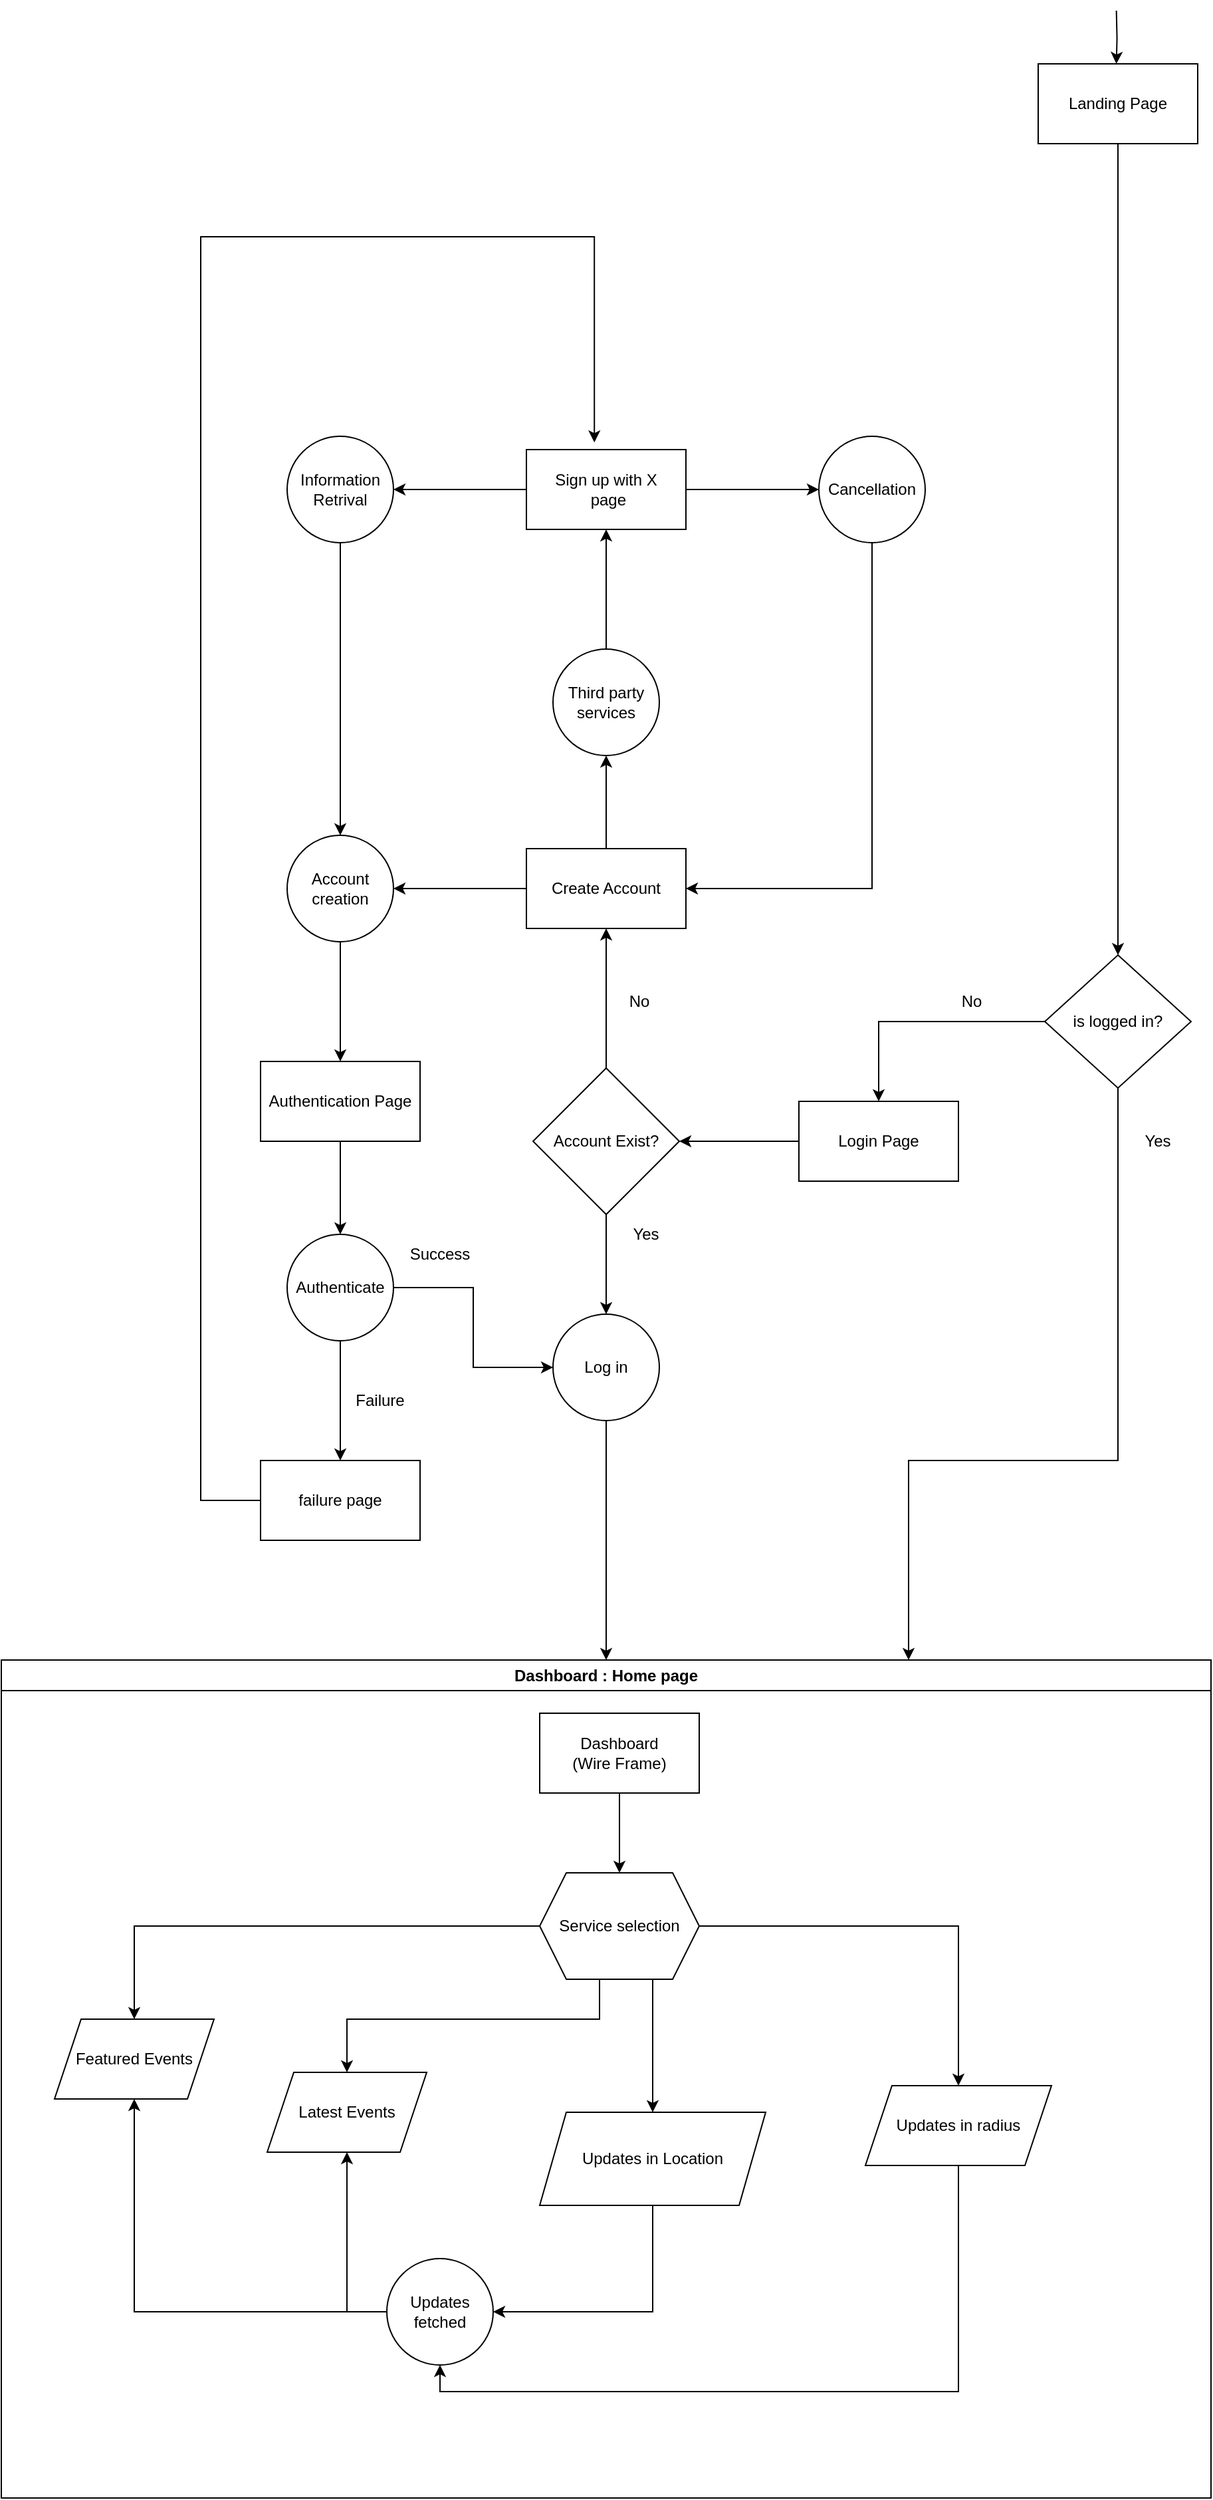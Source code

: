 <mxfile version="21.6.8" type="device">
  <diagram id="C5RBs43oDa-KdzZeNtuy" name="Page-1">
    <mxGraphModel dx="2442" dy="2124" grid="1" gridSize="10" guides="1" tooltips="1" connect="1" arrows="1" fold="1" page="1" pageScale="1" pageWidth="827" pageHeight="1169" background="none" math="0" shadow="0">
      <root>
        <mxCell id="WIyWlLk6GJQsqaUBKTNV-0" />
        <mxCell id="WIyWlLk6GJQsqaUBKTNV-1" parent="WIyWlLk6GJQsqaUBKTNV-0" />
        <mxCell id="6TVAX0fbJn5HLJftzAtB-53" style="edgeStyle=orthogonalEdgeStyle;rounded=0;orthogonalLoop=1;jettySize=auto;html=1;" edge="1" parent="WIyWlLk6GJQsqaUBKTNV-1" source="6TVAX0fbJn5HLJftzAtB-0" target="6TVAX0fbJn5HLJftzAtB-1">
          <mxGeometry relative="1" as="geometry" />
        </mxCell>
        <mxCell id="6TVAX0fbJn5HLJftzAtB-0" value="Landing Page" style="rounded=0;whiteSpace=wrap;html=1;" vertex="1" parent="WIyWlLk6GJQsqaUBKTNV-1">
          <mxGeometry x="350" y="-510" width="120" height="60" as="geometry" />
        </mxCell>
        <mxCell id="6TVAX0fbJn5HLJftzAtB-4" value="" style="edgeStyle=orthogonalEdgeStyle;rounded=0;orthogonalLoop=1;jettySize=auto;html=1;" edge="1" parent="WIyWlLk6GJQsqaUBKTNV-1" source="6TVAX0fbJn5HLJftzAtB-1" target="6TVAX0fbJn5HLJftzAtB-3">
          <mxGeometry relative="1" as="geometry" />
        </mxCell>
        <mxCell id="6TVAX0fbJn5HLJftzAtB-45" value="" style="edgeStyle=orthogonalEdgeStyle;rounded=0;orthogonalLoop=1;jettySize=auto;html=1;entryX=0.75;entryY=0;entryDx=0;entryDy=0;exitX=0.5;exitY=1;exitDx=0;exitDy=0;" edge="1" parent="WIyWlLk6GJQsqaUBKTNV-1" source="6TVAX0fbJn5HLJftzAtB-1" target="6TVAX0fbJn5HLJftzAtB-63">
          <mxGeometry relative="1" as="geometry">
            <mxPoint x="410" y="270" as="sourcePoint" />
            <mxPoint x="480" y="807.5" as="targetPoint" />
            <Array as="points">
              <mxPoint x="410" y="540" />
              <mxPoint x="252" y="540" />
            </Array>
          </mxGeometry>
        </mxCell>
        <mxCell id="6TVAX0fbJn5HLJftzAtB-1" value="is logged in?" style="rhombus;whiteSpace=wrap;html=1;rounded=0;" vertex="1" parent="WIyWlLk6GJQsqaUBKTNV-1">
          <mxGeometry x="355" y="160" width="110" height="100" as="geometry" />
        </mxCell>
        <mxCell id="6TVAX0fbJn5HLJftzAtB-6" value="" style="edgeStyle=orthogonalEdgeStyle;rounded=0;orthogonalLoop=1;jettySize=auto;html=1;" edge="1" parent="WIyWlLk6GJQsqaUBKTNV-1" source="6TVAX0fbJn5HLJftzAtB-3" target="6TVAX0fbJn5HLJftzAtB-5">
          <mxGeometry relative="1" as="geometry" />
        </mxCell>
        <mxCell id="6TVAX0fbJn5HLJftzAtB-3" value="Login Page" style="whiteSpace=wrap;html=1;rounded=0;" vertex="1" parent="WIyWlLk6GJQsqaUBKTNV-1">
          <mxGeometry x="170" y="270" width="120" height="60" as="geometry" />
        </mxCell>
        <mxCell id="6TVAX0fbJn5HLJftzAtB-10" value="" style="edgeStyle=orthogonalEdgeStyle;rounded=0;orthogonalLoop=1;jettySize=auto;html=1;" edge="1" parent="WIyWlLk6GJQsqaUBKTNV-1" source="6TVAX0fbJn5HLJftzAtB-5" target="6TVAX0fbJn5HLJftzAtB-9">
          <mxGeometry relative="1" as="geometry" />
        </mxCell>
        <mxCell id="6TVAX0fbJn5HLJftzAtB-18" value="" style="edgeStyle=orthogonalEdgeStyle;rounded=0;orthogonalLoop=1;jettySize=auto;html=1;" edge="1" parent="WIyWlLk6GJQsqaUBKTNV-1" source="6TVAX0fbJn5HLJftzAtB-5" target="6TVAX0fbJn5HLJftzAtB-17">
          <mxGeometry relative="1" as="geometry" />
        </mxCell>
        <mxCell id="6TVAX0fbJn5HLJftzAtB-5" value="Account Exist?" style="rhombus;whiteSpace=wrap;html=1;rounded=0;" vertex="1" parent="WIyWlLk6GJQsqaUBKTNV-1">
          <mxGeometry x="-30" y="245" width="110" height="110" as="geometry" />
        </mxCell>
        <mxCell id="6TVAX0fbJn5HLJftzAtB-12" value="" style="edgeStyle=orthogonalEdgeStyle;rounded=0;orthogonalLoop=1;jettySize=auto;html=1;entryX=0.5;entryY=0;entryDx=0;entryDy=0;" edge="1" parent="WIyWlLk6GJQsqaUBKTNV-1" source="6TVAX0fbJn5HLJftzAtB-9" target="6TVAX0fbJn5HLJftzAtB-63">
          <mxGeometry relative="1" as="geometry">
            <Array as="points">
              <mxPoint x="25" y="630" />
              <mxPoint x="25" y="630" />
            </Array>
          </mxGeometry>
        </mxCell>
        <mxCell id="6TVAX0fbJn5HLJftzAtB-9" value="Log in" style="ellipse;whiteSpace=wrap;html=1;rounded=0;" vertex="1" parent="WIyWlLk6GJQsqaUBKTNV-1">
          <mxGeometry x="-15" y="430" width="80" height="80" as="geometry" />
        </mxCell>
        <mxCell id="6TVAX0fbJn5HLJftzAtB-13" value="No" style="text;html=1;strokeColor=none;fillColor=none;align=center;verticalAlign=middle;whiteSpace=wrap;rounded=0;" vertex="1" parent="WIyWlLk6GJQsqaUBKTNV-1">
          <mxGeometry x="270" y="180" width="60" height="30" as="geometry" />
        </mxCell>
        <mxCell id="6TVAX0fbJn5HLJftzAtB-14" value="" style="edgeStyle=orthogonalEdgeStyle;rounded=0;orthogonalLoop=1;jettySize=auto;html=1;" edge="1" parent="WIyWlLk6GJQsqaUBKTNV-1">
          <mxGeometry relative="1" as="geometry">
            <mxPoint x="408.82" y="-550" as="sourcePoint" />
            <mxPoint x="408.82" y="-510" as="targetPoint" />
          </mxGeometry>
        </mxCell>
        <mxCell id="6TVAX0fbJn5HLJftzAtB-15" value="No" style="text;html=1;strokeColor=none;fillColor=none;align=center;verticalAlign=middle;whiteSpace=wrap;rounded=0;" vertex="1" parent="WIyWlLk6GJQsqaUBKTNV-1">
          <mxGeometry x="20" y="180" width="60" height="30" as="geometry" />
        </mxCell>
        <mxCell id="6TVAX0fbJn5HLJftzAtB-20" value="" style="edgeStyle=orthogonalEdgeStyle;rounded=0;orthogonalLoop=1;jettySize=auto;html=1;" edge="1" parent="WIyWlLk6GJQsqaUBKTNV-1" source="6TVAX0fbJn5HLJftzAtB-17" target="6TVAX0fbJn5HLJftzAtB-19">
          <mxGeometry relative="1" as="geometry" />
        </mxCell>
        <mxCell id="6TVAX0fbJn5HLJftzAtB-27" value="" style="edgeStyle=orthogonalEdgeStyle;rounded=0;orthogonalLoop=1;jettySize=auto;html=1;" edge="1" parent="WIyWlLk6GJQsqaUBKTNV-1" source="6TVAX0fbJn5HLJftzAtB-17" target="6TVAX0fbJn5HLJftzAtB-26">
          <mxGeometry relative="1" as="geometry" />
        </mxCell>
        <mxCell id="6TVAX0fbJn5HLJftzAtB-17" value="Create Account" style="whiteSpace=wrap;html=1;rounded=0;" vertex="1" parent="WIyWlLk6GJQsqaUBKTNV-1">
          <mxGeometry x="-35" y="80" width="120" height="60" as="geometry" />
        </mxCell>
        <mxCell id="6TVAX0fbJn5HLJftzAtB-22" value="" style="edgeStyle=orthogonalEdgeStyle;rounded=0;orthogonalLoop=1;jettySize=auto;html=1;" edge="1" parent="WIyWlLk6GJQsqaUBKTNV-1" source="6TVAX0fbJn5HLJftzAtB-19" target="6TVAX0fbJn5HLJftzAtB-21">
          <mxGeometry relative="1" as="geometry" />
        </mxCell>
        <mxCell id="6TVAX0fbJn5HLJftzAtB-19" value="Account creation" style="ellipse;whiteSpace=wrap;html=1;rounded=0;" vertex="1" parent="WIyWlLk6GJQsqaUBKTNV-1">
          <mxGeometry x="-215" y="70" width="80" height="80" as="geometry" />
        </mxCell>
        <mxCell id="6TVAX0fbJn5HLJftzAtB-24" value="" style="edgeStyle=orthogonalEdgeStyle;rounded=0;orthogonalLoop=1;jettySize=auto;html=1;" edge="1" parent="WIyWlLk6GJQsqaUBKTNV-1" source="6TVAX0fbJn5HLJftzAtB-21" target="6TVAX0fbJn5HLJftzAtB-23">
          <mxGeometry relative="1" as="geometry" />
        </mxCell>
        <mxCell id="6TVAX0fbJn5HLJftzAtB-21" value="Authentication Page" style="whiteSpace=wrap;html=1;rounded=0;" vertex="1" parent="WIyWlLk6GJQsqaUBKTNV-1">
          <mxGeometry x="-235" y="240" width="120" height="60" as="geometry" />
        </mxCell>
        <mxCell id="6TVAX0fbJn5HLJftzAtB-25" style="edgeStyle=orthogonalEdgeStyle;rounded=0;orthogonalLoop=1;jettySize=auto;html=1;exitX=1;exitY=0.5;exitDx=0;exitDy=0;" edge="1" parent="WIyWlLk6GJQsqaUBKTNV-1" source="6TVAX0fbJn5HLJftzAtB-23" target="6TVAX0fbJn5HLJftzAtB-9">
          <mxGeometry relative="1" as="geometry" />
        </mxCell>
        <mxCell id="6TVAX0fbJn5HLJftzAtB-35" value="" style="edgeStyle=orthogonalEdgeStyle;rounded=0;orthogonalLoop=1;jettySize=auto;html=1;" edge="1" parent="WIyWlLk6GJQsqaUBKTNV-1" source="6TVAX0fbJn5HLJftzAtB-23" target="6TVAX0fbJn5HLJftzAtB-34">
          <mxGeometry relative="1" as="geometry" />
        </mxCell>
        <mxCell id="6TVAX0fbJn5HLJftzAtB-23" value="Authenticate" style="ellipse;whiteSpace=wrap;html=1;rounded=0;" vertex="1" parent="WIyWlLk6GJQsqaUBKTNV-1">
          <mxGeometry x="-215" y="370" width="80" height="80" as="geometry" />
        </mxCell>
        <mxCell id="6TVAX0fbJn5HLJftzAtB-29" value="" style="edgeStyle=orthogonalEdgeStyle;rounded=0;orthogonalLoop=1;jettySize=auto;html=1;" edge="1" parent="WIyWlLk6GJQsqaUBKTNV-1" source="6TVAX0fbJn5HLJftzAtB-26" target="6TVAX0fbJn5HLJftzAtB-28">
          <mxGeometry relative="1" as="geometry" />
        </mxCell>
        <mxCell id="6TVAX0fbJn5HLJftzAtB-26" value="Third party services" style="ellipse;whiteSpace=wrap;html=1;rounded=0;" vertex="1" parent="WIyWlLk6GJQsqaUBKTNV-1">
          <mxGeometry x="-15" y="-70" width="80" height="80" as="geometry" />
        </mxCell>
        <mxCell id="6TVAX0fbJn5HLJftzAtB-31" value="" style="edgeStyle=orthogonalEdgeStyle;rounded=0;orthogonalLoop=1;jettySize=auto;html=1;" edge="1" parent="WIyWlLk6GJQsqaUBKTNV-1" source="6TVAX0fbJn5HLJftzAtB-28" target="6TVAX0fbJn5HLJftzAtB-30">
          <mxGeometry relative="1" as="geometry" />
        </mxCell>
        <mxCell id="6TVAX0fbJn5HLJftzAtB-39" style="edgeStyle=orthogonalEdgeStyle;rounded=0;orthogonalLoop=1;jettySize=auto;html=1;exitX=0.5;exitY=0;exitDx=0;exitDy=0;entryX=0.5;entryY=0;entryDx=0;entryDy=0;" edge="1" parent="WIyWlLk6GJQsqaUBKTNV-1" source="6TVAX0fbJn5HLJftzAtB-28" target="6TVAX0fbJn5HLJftzAtB-28">
          <mxGeometry relative="1" as="geometry">
            <mxPoint x="25.059" y="-280" as="targetPoint" />
          </mxGeometry>
        </mxCell>
        <mxCell id="6TVAX0fbJn5HLJftzAtB-41" value="" style="edgeStyle=orthogonalEdgeStyle;rounded=0;orthogonalLoop=1;jettySize=auto;html=1;" edge="1" parent="WIyWlLk6GJQsqaUBKTNV-1" source="6TVAX0fbJn5HLJftzAtB-28" target="6TVAX0fbJn5HLJftzAtB-40">
          <mxGeometry relative="1" as="geometry" />
        </mxCell>
        <mxCell id="6TVAX0fbJn5HLJftzAtB-28" value="Sign up with X&lt;br&gt;&amp;nbsp;page" style="whiteSpace=wrap;html=1;rounded=0;" vertex="1" parent="WIyWlLk6GJQsqaUBKTNV-1">
          <mxGeometry x="-35" y="-220" width="120" height="60" as="geometry" />
        </mxCell>
        <mxCell id="6TVAX0fbJn5HLJftzAtB-32" style="edgeStyle=orthogonalEdgeStyle;rounded=0;orthogonalLoop=1;jettySize=auto;html=1;entryX=0.5;entryY=0;entryDx=0;entryDy=0;" edge="1" parent="WIyWlLk6GJQsqaUBKTNV-1" source="6TVAX0fbJn5HLJftzAtB-30" target="6TVAX0fbJn5HLJftzAtB-19">
          <mxGeometry relative="1" as="geometry" />
        </mxCell>
        <mxCell id="6TVAX0fbJn5HLJftzAtB-30" value="Information&lt;br&gt;Retrival" style="ellipse;whiteSpace=wrap;html=1;rounded=0;" vertex="1" parent="WIyWlLk6GJQsqaUBKTNV-1">
          <mxGeometry x="-215" y="-230" width="80" height="80" as="geometry" />
        </mxCell>
        <mxCell id="6TVAX0fbJn5HLJftzAtB-33" value="Success" style="text;html=1;strokeColor=none;fillColor=none;align=center;verticalAlign=middle;whiteSpace=wrap;rounded=0;" vertex="1" parent="WIyWlLk6GJQsqaUBKTNV-1">
          <mxGeometry x="-130" y="370" width="60" height="30" as="geometry" />
        </mxCell>
        <mxCell id="6TVAX0fbJn5HLJftzAtB-36" style="edgeStyle=orthogonalEdgeStyle;rounded=0;orthogonalLoop=1;jettySize=auto;html=1;entryX=0.426;entryY=-0.09;entryDx=0;entryDy=0;entryPerimeter=0;" edge="1" parent="WIyWlLk6GJQsqaUBKTNV-1" source="6TVAX0fbJn5HLJftzAtB-34" target="6TVAX0fbJn5HLJftzAtB-28">
          <mxGeometry relative="1" as="geometry">
            <mxPoint x="30" y="-300" as="targetPoint" />
            <Array as="points">
              <mxPoint x="-280" y="570" />
              <mxPoint x="-280" y="-380" />
              <mxPoint x="16" y="-380" />
            </Array>
          </mxGeometry>
        </mxCell>
        <mxCell id="6TVAX0fbJn5HLJftzAtB-34" value="failure page" style="whiteSpace=wrap;html=1;rounded=0;" vertex="1" parent="WIyWlLk6GJQsqaUBKTNV-1">
          <mxGeometry x="-235" y="540" width="120" height="60" as="geometry" />
        </mxCell>
        <mxCell id="6TVAX0fbJn5HLJftzAtB-42" style="edgeStyle=orthogonalEdgeStyle;rounded=0;orthogonalLoop=1;jettySize=auto;html=1;entryX=1;entryY=0.5;entryDx=0;entryDy=0;" edge="1" parent="WIyWlLk6GJQsqaUBKTNV-1" source="6TVAX0fbJn5HLJftzAtB-40" target="6TVAX0fbJn5HLJftzAtB-17">
          <mxGeometry relative="1" as="geometry">
            <Array as="points">
              <mxPoint x="225" y="110" />
            </Array>
          </mxGeometry>
        </mxCell>
        <mxCell id="6TVAX0fbJn5HLJftzAtB-40" value="Cancellation" style="ellipse;whiteSpace=wrap;html=1;rounded=0;" vertex="1" parent="WIyWlLk6GJQsqaUBKTNV-1">
          <mxGeometry x="185" y="-230" width="80" height="80" as="geometry" />
        </mxCell>
        <mxCell id="6TVAX0fbJn5HLJftzAtB-43" value="Failure" style="text;html=1;strokeColor=none;fillColor=none;align=center;verticalAlign=middle;whiteSpace=wrap;rounded=0;" vertex="1" parent="WIyWlLk6GJQsqaUBKTNV-1">
          <mxGeometry x="-175" y="480" width="60" height="30" as="geometry" />
        </mxCell>
        <mxCell id="6TVAX0fbJn5HLJftzAtB-46" value="Yes" style="text;html=1;strokeColor=none;fillColor=none;align=center;verticalAlign=middle;whiteSpace=wrap;rounded=0;" vertex="1" parent="WIyWlLk6GJQsqaUBKTNV-1">
          <mxGeometry x="410" y="285" width="60" height="30" as="geometry" />
        </mxCell>
        <mxCell id="6TVAX0fbJn5HLJftzAtB-47" value="Yes" style="text;html=1;strokeColor=none;fillColor=none;align=center;verticalAlign=middle;whiteSpace=wrap;rounded=0;" vertex="1" parent="WIyWlLk6GJQsqaUBKTNV-1">
          <mxGeometry x="25" y="355" width="60" height="30" as="geometry" />
        </mxCell>
        <mxCell id="6TVAX0fbJn5HLJftzAtB-63" value="Dashboard : Home page" style="swimlane;whiteSpace=wrap;html=1;" vertex="1" parent="WIyWlLk6GJQsqaUBKTNV-1">
          <mxGeometry x="-430" y="690" width="910" height="630" as="geometry" />
        </mxCell>
        <mxCell id="6TVAX0fbJn5HLJftzAtB-55" value="" style="edgeStyle=orthogonalEdgeStyle;rounded=0;orthogonalLoop=1;jettySize=auto;html=1;entryX=0.5;entryY=0;entryDx=0;entryDy=0;" edge="1" parent="6TVAX0fbJn5HLJftzAtB-63" source="6TVAX0fbJn5HLJftzAtB-11" target="6TVAX0fbJn5HLJftzAtB-56">
          <mxGeometry relative="1" as="geometry">
            <mxPoint x="465" y="140" as="targetPoint" />
          </mxGeometry>
        </mxCell>
        <mxCell id="6TVAX0fbJn5HLJftzAtB-59" style="edgeStyle=orthogonalEdgeStyle;rounded=0;orthogonalLoop=1;jettySize=auto;html=1;exitX=0.375;exitY=1;exitDx=0;exitDy=0;entryX=0.5;entryY=0;entryDx=0;entryDy=0;" edge="1" parent="6TVAX0fbJn5HLJftzAtB-63" source="6TVAX0fbJn5HLJftzAtB-56" target="6TVAX0fbJn5HLJftzAtB-64">
          <mxGeometry relative="1" as="geometry">
            <mxPoint x="260" y="320" as="targetPoint" />
            <Array as="points">
              <mxPoint x="450" y="270" />
              <mxPoint x="260" y="270" />
            </Array>
          </mxGeometry>
        </mxCell>
        <mxCell id="6TVAX0fbJn5HLJftzAtB-60" style="edgeStyle=orthogonalEdgeStyle;rounded=0;orthogonalLoop=1;jettySize=auto;html=1;exitX=0.625;exitY=1;exitDx=0;exitDy=0;entryX=0.5;entryY=0;entryDx=0;entryDy=0;" edge="1" parent="6TVAX0fbJn5HLJftzAtB-63" source="6TVAX0fbJn5HLJftzAtB-56" target="6TVAX0fbJn5HLJftzAtB-65">
          <mxGeometry relative="1" as="geometry">
            <mxPoint x="580" y="320" as="targetPoint" />
            <Array as="points">
              <mxPoint x="490" y="240" />
            </Array>
          </mxGeometry>
        </mxCell>
        <mxCell id="6TVAX0fbJn5HLJftzAtB-61" style="edgeStyle=orthogonalEdgeStyle;rounded=0;orthogonalLoop=1;jettySize=auto;html=1;exitX=1;exitY=0.5;exitDx=0;exitDy=0;entryX=0.5;entryY=0;entryDx=0;entryDy=0;" edge="1" parent="6TVAX0fbJn5HLJftzAtB-63" source="6TVAX0fbJn5HLJftzAtB-56" target="6TVAX0fbJn5HLJftzAtB-66">
          <mxGeometry relative="1" as="geometry">
            <mxPoint x="680" y="290" as="targetPoint" />
          </mxGeometry>
        </mxCell>
        <mxCell id="6TVAX0fbJn5HLJftzAtB-56" value="Service selection" style="shape=hexagon;perimeter=hexagonPerimeter2;whiteSpace=wrap;html=1;fixedSize=1;" vertex="1" parent="6TVAX0fbJn5HLJftzAtB-63">
          <mxGeometry x="405" y="160" width="120" height="80" as="geometry" />
        </mxCell>
        <mxCell id="6TVAX0fbJn5HLJftzAtB-62" value="Featured Events" style="shape=parallelogram;perimeter=parallelogramPerimeter;whiteSpace=wrap;html=1;fixedSize=1;" vertex="1" parent="6TVAX0fbJn5HLJftzAtB-63">
          <mxGeometry x="40" y="270" width="120" height="60" as="geometry" />
        </mxCell>
        <mxCell id="6TVAX0fbJn5HLJftzAtB-58" style="edgeStyle=orthogonalEdgeStyle;rounded=0;orthogonalLoop=1;jettySize=auto;html=1;" edge="1" parent="6TVAX0fbJn5HLJftzAtB-63" source="6TVAX0fbJn5HLJftzAtB-56" target="6TVAX0fbJn5HLJftzAtB-62">
          <mxGeometry relative="1" as="geometry">
            <mxPoint x="180" y="270" as="targetPoint" />
          </mxGeometry>
        </mxCell>
        <mxCell id="6TVAX0fbJn5HLJftzAtB-11" value="Dashboard&lt;br&gt;(Wire Frame)" style="whiteSpace=wrap;html=1;rounded=0;" vertex="1" parent="6TVAX0fbJn5HLJftzAtB-63">
          <mxGeometry x="405" y="40" width="120" height="60" as="geometry" />
        </mxCell>
        <mxCell id="6TVAX0fbJn5HLJftzAtB-64" value="Latest Events" style="shape=parallelogram;perimeter=parallelogramPerimeter;whiteSpace=wrap;html=1;fixedSize=1;" vertex="1" parent="6TVAX0fbJn5HLJftzAtB-63">
          <mxGeometry x="200" y="310" width="120" height="60" as="geometry" />
        </mxCell>
        <mxCell id="6TVAX0fbJn5HLJftzAtB-70" style="edgeStyle=orthogonalEdgeStyle;rounded=0;orthogonalLoop=1;jettySize=auto;html=1;exitX=0.5;exitY=1;exitDx=0;exitDy=0;entryX=1;entryY=0.5;entryDx=0;entryDy=0;" edge="1" parent="6TVAX0fbJn5HLJftzAtB-63" source="6TVAX0fbJn5HLJftzAtB-65" target="6TVAX0fbJn5HLJftzAtB-69">
          <mxGeometry relative="1" as="geometry" />
        </mxCell>
        <mxCell id="6TVAX0fbJn5HLJftzAtB-65" value="Updates in Location" style="shape=parallelogram;perimeter=parallelogramPerimeter;whiteSpace=wrap;html=1;fixedSize=1;" vertex="1" parent="6TVAX0fbJn5HLJftzAtB-63">
          <mxGeometry x="405" y="340" width="170" height="70" as="geometry" />
        </mxCell>
        <mxCell id="6TVAX0fbJn5HLJftzAtB-73" style="edgeStyle=orthogonalEdgeStyle;rounded=0;orthogonalLoop=1;jettySize=auto;html=1;exitX=0.5;exitY=1;exitDx=0;exitDy=0;entryX=0.5;entryY=1;entryDx=0;entryDy=0;" edge="1" parent="6TVAX0fbJn5HLJftzAtB-63" source="6TVAX0fbJn5HLJftzAtB-66" target="6TVAX0fbJn5HLJftzAtB-69">
          <mxGeometry relative="1" as="geometry" />
        </mxCell>
        <mxCell id="6TVAX0fbJn5HLJftzAtB-66" value="Updates in radius" style="shape=parallelogram;perimeter=parallelogramPerimeter;whiteSpace=wrap;html=1;fixedSize=1;" vertex="1" parent="6TVAX0fbJn5HLJftzAtB-63">
          <mxGeometry x="650" y="320" width="140" height="60" as="geometry" />
        </mxCell>
        <mxCell id="6TVAX0fbJn5HLJftzAtB-71" style="edgeStyle=orthogonalEdgeStyle;rounded=0;orthogonalLoop=1;jettySize=auto;html=1;exitX=0;exitY=0.5;exitDx=0;exitDy=0;entryX=0.5;entryY=1;entryDx=0;entryDy=0;" edge="1" parent="6TVAX0fbJn5HLJftzAtB-63" source="6TVAX0fbJn5HLJftzAtB-69" target="6TVAX0fbJn5HLJftzAtB-62">
          <mxGeometry relative="1" as="geometry" />
        </mxCell>
        <mxCell id="6TVAX0fbJn5HLJftzAtB-72" style="edgeStyle=orthogonalEdgeStyle;rounded=0;orthogonalLoop=1;jettySize=auto;html=1;exitX=0.5;exitY=0;exitDx=0;exitDy=0;entryX=0.5;entryY=1;entryDx=0;entryDy=0;" edge="1" parent="6TVAX0fbJn5HLJftzAtB-63" source="6TVAX0fbJn5HLJftzAtB-69" target="6TVAX0fbJn5HLJftzAtB-64">
          <mxGeometry relative="1" as="geometry">
            <Array as="points">
              <mxPoint x="330" y="490" />
              <mxPoint x="260" y="490" />
            </Array>
          </mxGeometry>
        </mxCell>
        <mxCell id="6TVAX0fbJn5HLJftzAtB-69" value="Updates fetched" style="ellipse;whiteSpace=wrap;html=1;aspect=fixed;" vertex="1" parent="6TVAX0fbJn5HLJftzAtB-63">
          <mxGeometry x="290" y="450" width="80" height="80" as="geometry" />
        </mxCell>
      </root>
    </mxGraphModel>
  </diagram>
</mxfile>
